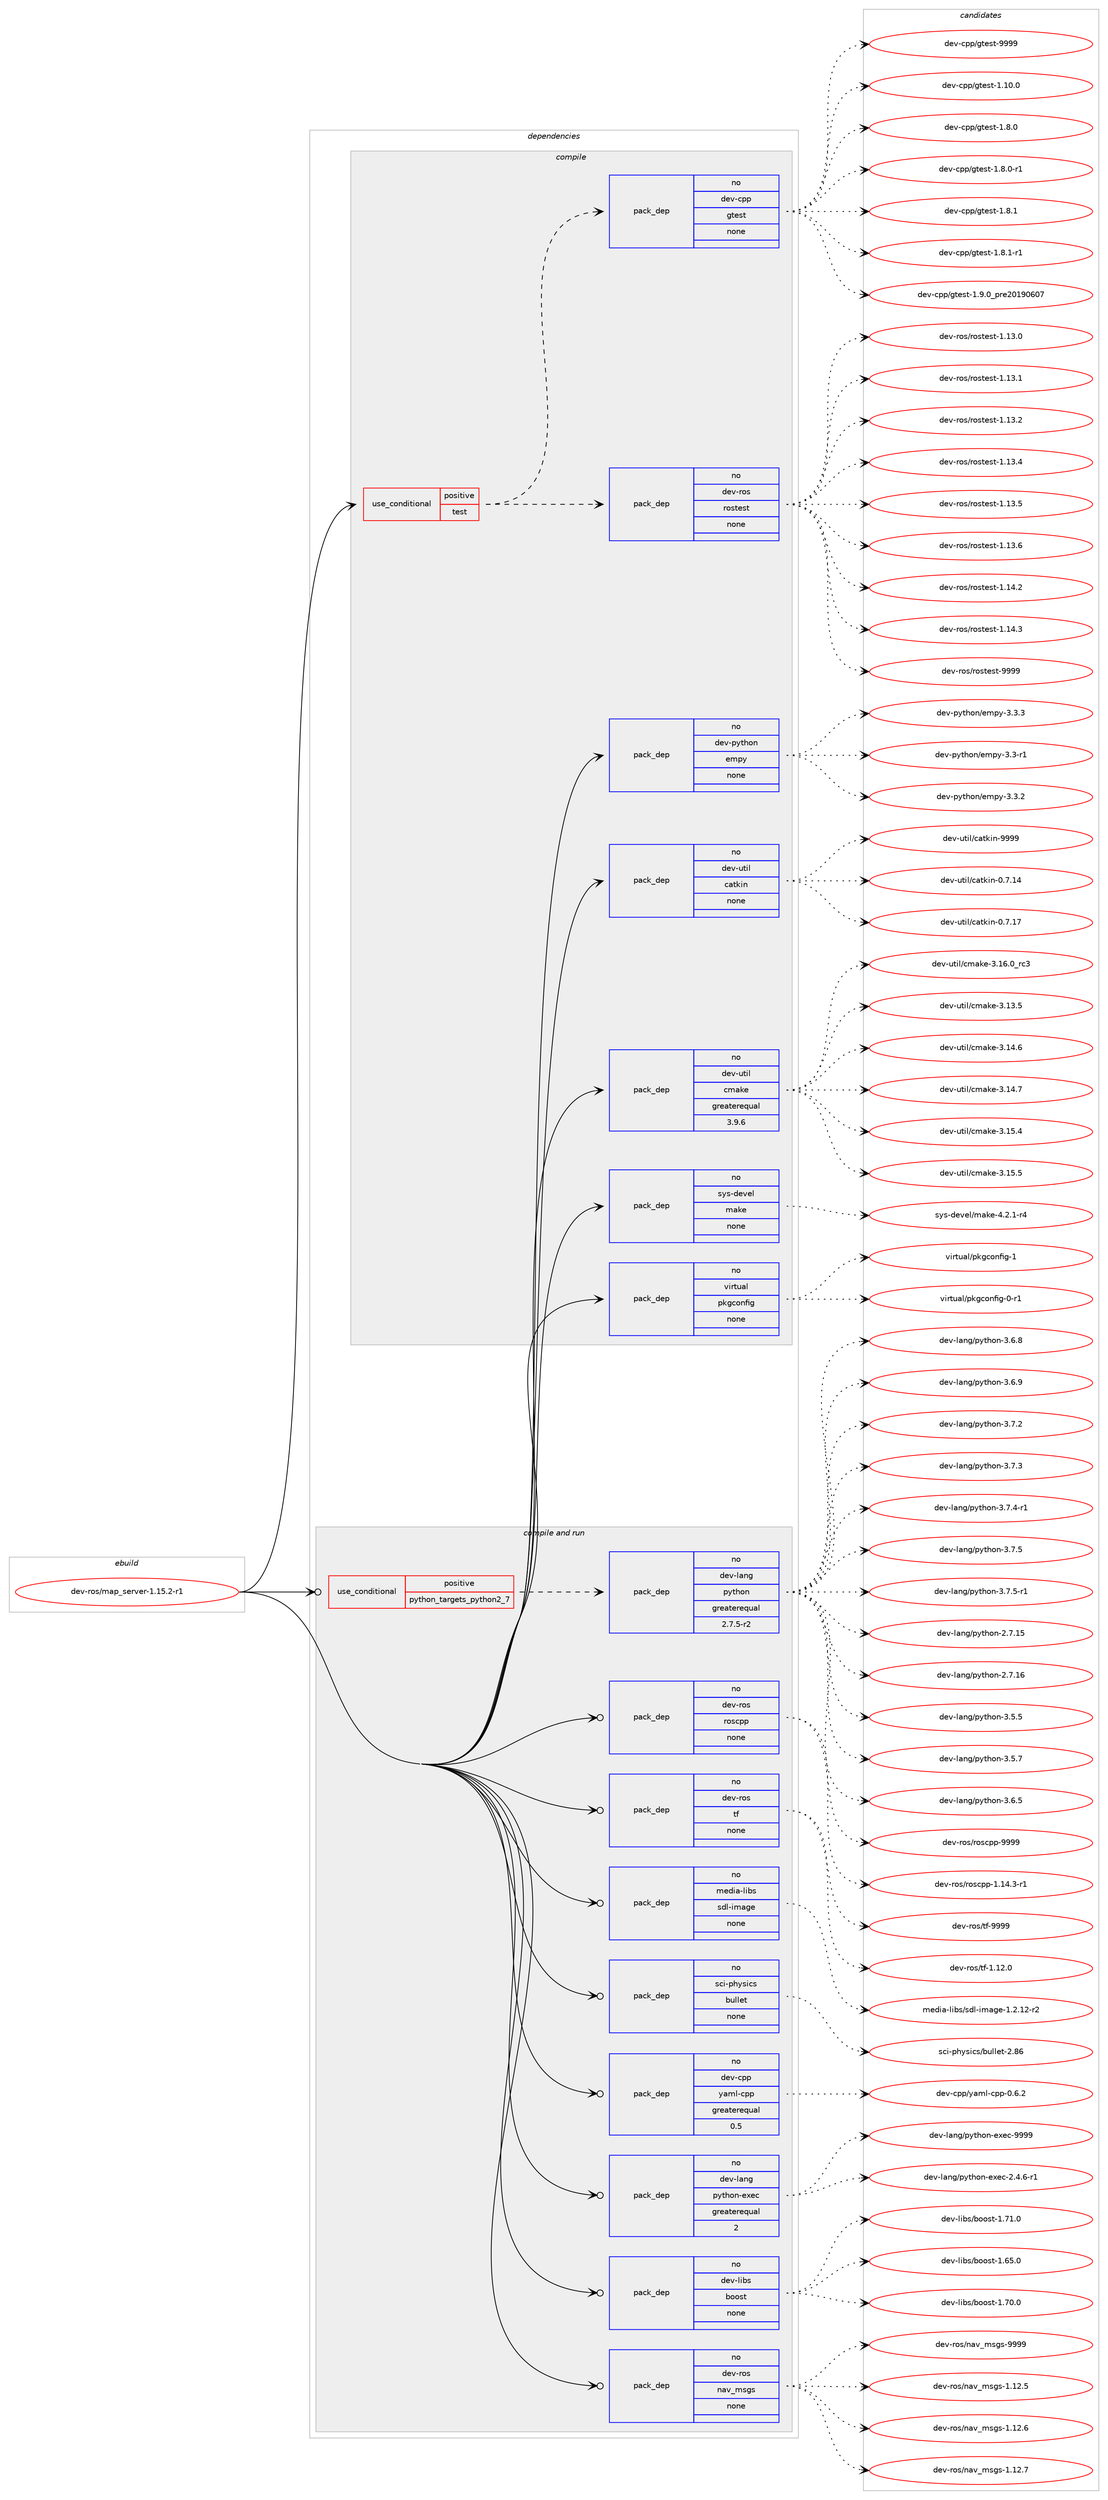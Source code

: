 digraph prolog {

# *************
# Graph options
# *************

newrank=true;
concentrate=true;
compound=true;
graph [rankdir=LR,fontname=Helvetica,fontsize=10,ranksep=1.5];#, ranksep=2.5, nodesep=0.2];
edge  [arrowhead=vee];
node  [fontname=Helvetica,fontsize=10];

# **********
# The ebuild
# **********

subgraph cluster_leftcol {
color=gray;
rank=same;
label=<<i>ebuild</i>>;
id [label="dev-ros/map_server-1.15.2-r1", color=red, width=4, href="../dev-ros/map_server-1.15.2-r1.svg"];
}

# ****************
# The dependencies
# ****************

subgraph cluster_midcol {
color=gray;
label=<<i>dependencies</i>>;
subgraph cluster_compile {
fillcolor="#eeeeee";
style=filled;
label=<<i>compile</i>>;
subgraph cond153737 {
dependency655635 [label=<<TABLE BORDER="0" CELLBORDER="1" CELLSPACING="0" CELLPADDING="4"><TR><TD ROWSPAN="3" CELLPADDING="10">use_conditional</TD></TR><TR><TD>positive</TD></TR><TR><TD>test</TD></TR></TABLE>>, shape=none, color=red];
subgraph pack489992 {
dependency655636 [label=<<TABLE BORDER="0" CELLBORDER="1" CELLSPACING="0" CELLPADDING="4" WIDTH="220"><TR><TD ROWSPAN="6" CELLPADDING="30">pack_dep</TD></TR><TR><TD WIDTH="110">no</TD></TR><TR><TD>dev-ros</TD></TR><TR><TD>rostest</TD></TR><TR><TD>none</TD></TR><TR><TD></TD></TR></TABLE>>, shape=none, color=blue];
}
dependency655635:e -> dependency655636:w [weight=20,style="dashed",arrowhead="vee"];
subgraph pack489993 {
dependency655637 [label=<<TABLE BORDER="0" CELLBORDER="1" CELLSPACING="0" CELLPADDING="4" WIDTH="220"><TR><TD ROWSPAN="6" CELLPADDING="30">pack_dep</TD></TR><TR><TD WIDTH="110">no</TD></TR><TR><TD>dev-cpp</TD></TR><TR><TD>gtest</TD></TR><TR><TD>none</TD></TR><TR><TD></TD></TR></TABLE>>, shape=none, color=blue];
}
dependency655635:e -> dependency655637:w [weight=20,style="dashed",arrowhead="vee"];
}
id:e -> dependency655635:w [weight=20,style="solid",arrowhead="vee"];
subgraph pack489994 {
dependency655638 [label=<<TABLE BORDER="0" CELLBORDER="1" CELLSPACING="0" CELLPADDING="4" WIDTH="220"><TR><TD ROWSPAN="6" CELLPADDING="30">pack_dep</TD></TR><TR><TD WIDTH="110">no</TD></TR><TR><TD>dev-python</TD></TR><TR><TD>empy</TD></TR><TR><TD>none</TD></TR><TR><TD></TD></TR></TABLE>>, shape=none, color=blue];
}
id:e -> dependency655638:w [weight=20,style="solid",arrowhead="vee"];
subgraph pack489995 {
dependency655639 [label=<<TABLE BORDER="0" CELLBORDER="1" CELLSPACING="0" CELLPADDING="4" WIDTH="220"><TR><TD ROWSPAN="6" CELLPADDING="30">pack_dep</TD></TR><TR><TD WIDTH="110">no</TD></TR><TR><TD>dev-util</TD></TR><TR><TD>catkin</TD></TR><TR><TD>none</TD></TR><TR><TD></TD></TR></TABLE>>, shape=none, color=blue];
}
id:e -> dependency655639:w [weight=20,style="solid",arrowhead="vee"];
subgraph pack489996 {
dependency655640 [label=<<TABLE BORDER="0" CELLBORDER="1" CELLSPACING="0" CELLPADDING="4" WIDTH="220"><TR><TD ROWSPAN="6" CELLPADDING="30">pack_dep</TD></TR><TR><TD WIDTH="110">no</TD></TR><TR><TD>dev-util</TD></TR><TR><TD>cmake</TD></TR><TR><TD>greaterequal</TD></TR><TR><TD>3.9.6</TD></TR></TABLE>>, shape=none, color=blue];
}
id:e -> dependency655640:w [weight=20,style="solid",arrowhead="vee"];
subgraph pack489997 {
dependency655641 [label=<<TABLE BORDER="0" CELLBORDER="1" CELLSPACING="0" CELLPADDING="4" WIDTH="220"><TR><TD ROWSPAN="6" CELLPADDING="30">pack_dep</TD></TR><TR><TD WIDTH="110">no</TD></TR><TR><TD>sys-devel</TD></TR><TR><TD>make</TD></TR><TR><TD>none</TD></TR><TR><TD></TD></TR></TABLE>>, shape=none, color=blue];
}
id:e -> dependency655641:w [weight=20,style="solid",arrowhead="vee"];
subgraph pack489998 {
dependency655642 [label=<<TABLE BORDER="0" CELLBORDER="1" CELLSPACING="0" CELLPADDING="4" WIDTH="220"><TR><TD ROWSPAN="6" CELLPADDING="30">pack_dep</TD></TR><TR><TD WIDTH="110">no</TD></TR><TR><TD>virtual</TD></TR><TR><TD>pkgconfig</TD></TR><TR><TD>none</TD></TR><TR><TD></TD></TR></TABLE>>, shape=none, color=blue];
}
id:e -> dependency655642:w [weight=20,style="solid",arrowhead="vee"];
}
subgraph cluster_compileandrun {
fillcolor="#eeeeee";
style=filled;
label=<<i>compile and run</i>>;
subgraph cond153738 {
dependency655643 [label=<<TABLE BORDER="0" CELLBORDER="1" CELLSPACING="0" CELLPADDING="4"><TR><TD ROWSPAN="3" CELLPADDING="10">use_conditional</TD></TR><TR><TD>positive</TD></TR><TR><TD>python_targets_python2_7</TD></TR></TABLE>>, shape=none, color=red];
subgraph pack489999 {
dependency655644 [label=<<TABLE BORDER="0" CELLBORDER="1" CELLSPACING="0" CELLPADDING="4" WIDTH="220"><TR><TD ROWSPAN="6" CELLPADDING="30">pack_dep</TD></TR><TR><TD WIDTH="110">no</TD></TR><TR><TD>dev-lang</TD></TR><TR><TD>python</TD></TR><TR><TD>greaterequal</TD></TR><TR><TD>2.7.5-r2</TD></TR></TABLE>>, shape=none, color=blue];
}
dependency655643:e -> dependency655644:w [weight=20,style="dashed",arrowhead="vee"];
}
id:e -> dependency655643:w [weight=20,style="solid",arrowhead="odotvee"];
subgraph pack490000 {
dependency655645 [label=<<TABLE BORDER="0" CELLBORDER="1" CELLSPACING="0" CELLPADDING="4" WIDTH="220"><TR><TD ROWSPAN="6" CELLPADDING="30">pack_dep</TD></TR><TR><TD WIDTH="110">no</TD></TR><TR><TD>dev-cpp</TD></TR><TR><TD>yaml-cpp</TD></TR><TR><TD>greaterequal</TD></TR><TR><TD>0.5</TD></TR></TABLE>>, shape=none, color=blue];
}
id:e -> dependency655645:w [weight=20,style="solid",arrowhead="odotvee"];
subgraph pack490001 {
dependency655646 [label=<<TABLE BORDER="0" CELLBORDER="1" CELLSPACING="0" CELLPADDING="4" WIDTH="220"><TR><TD ROWSPAN="6" CELLPADDING="30">pack_dep</TD></TR><TR><TD WIDTH="110">no</TD></TR><TR><TD>dev-lang</TD></TR><TR><TD>python-exec</TD></TR><TR><TD>greaterequal</TD></TR><TR><TD>2</TD></TR></TABLE>>, shape=none, color=blue];
}
id:e -> dependency655646:w [weight=20,style="solid",arrowhead="odotvee"];
subgraph pack490002 {
dependency655647 [label=<<TABLE BORDER="0" CELLBORDER="1" CELLSPACING="0" CELLPADDING="4" WIDTH="220"><TR><TD ROWSPAN="6" CELLPADDING="30">pack_dep</TD></TR><TR><TD WIDTH="110">no</TD></TR><TR><TD>dev-libs</TD></TR><TR><TD>boost</TD></TR><TR><TD>none</TD></TR><TR><TD></TD></TR></TABLE>>, shape=none, color=blue];
}
id:e -> dependency655647:w [weight=20,style="solid",arrowhead="odotvee"];
subgraph pack490003 {
dependency655648 [label=<<TABLE BORDER="0" CELLBORDER="1" CELLSPACING="0" CELLPADDING="4" WIDTH="220"><TR><TD ROWSPAN="6" CELLPADDING="30">pack_dep</TD></TR><TR><TD WIDTH="110">no</TD></TR><TR><TD>dev-ros</TD></TR><TR><TD>nav_msgs</TD></TR><TR><TD>none</TD></TR><TR><TD></TD></TR></TABLE>>, shape=none, color=blue];
}
id:e -> dependency655648:w [weight=20,style="solid",arrowhead="odotvee"];
subgraph pack490004 {
dependency655649 [label=<<TABLE BORDER="0" CELLBORDER="1" CELLSPACING="0" CELLPADDING="4" WIDTH="220"><TR><TD ROWSPAN="6" CELLPADDING="30">pack_dep</TD></TR><TR><TD WIDTH="110">no</TD></TR><TR><TD>dev-ros</TD></TR><TR><TD>roscpp</TD></TR><TR><TD>none</TD></TR><TR><TD></TD></TR></TABLE>>, shape=none, color=blue];
}
id:e -> dependency655649:w [weight=20,style="solid",arrowhead="odotvee"];
subgraph pack490005 {
dependency655650 [label=<<TABLE BORDER="0" CELLBORDER="1" CELLSPACING="0" CELLPADDING="4" WIDTH="220"><TR><TD ROWSPAN="6" CELLPADDING="30">pack_dep</TD></TR><TR><TD WIDTH="110">no</TD></TR><TR><TD>dev-ros</TD></TR><TR><TD>tf</TD></TR><TR><TD>none</TD></TR><TR><TD></TD></TR></TABLE>>, shape=none, color=blue];
}
id:e -> dependency655650:w [weight=20,style="solid",arrowhead="odotvee"];
subgraph pack490006 {
dependency655651 [label=<<TABLE BORDER="0" CELLBORDER="1" CELLSPACING="0" CELLPADDING="4" WIDTH="220"><TR><TD ROWSPAN="6" CELLPADDING="30">pack_dep</TD></TR><TR><TD WIDTH="110">no</TD></TR><TR><TD>media-libs</TD></TR><TR><TD>sdl-image</TD></TR><TR><TD>none</TD></TR><TR><TD></TD></TR></TABLE>>, shape=none, color=blue];
}
id:e -> dependency655651:w [weight=20,style="solid",arrowhead="odotvee"];
subgraph pack490007 {
dependency655652 [label=<<TABLE BORDER="0" CELLBORDER="1" CELLSPACING="0" CELLPADDING="4" WIDTH="220"><TR><TD ROWSPAN="6" CELLPADDING="30">pack_dep</TD></TR><TR><TD WIDTH="110">no</TD></TR><TR><TD>sci-physics</TD></TR><TR><TD>bullet</TD></TR><TR><TD>none</TD></TR><TR><TD></TD></TR></TABLE>>, shape=none, color=blue];
}
id:e -> dependency655652:w [weight=20,style="solid",arrowhead="odotvee"];
}
subgraph cluster_run {
fillcolor="#eeeeee";
style=filled;
label=<<i>run</i>>;
}
}

# **************
# The candidates
# **************

subgraph cluster_choices {
rank=same;
color=gray;
label=<<i>candidates</i>>;

subgraph choice489992 {
color=black;
nodesep=1;
choice100101118451141111154711411111511610111511645494649514648 [label="dev-ros/rostest-1.13.0", color=red, width=4,href="../dev-ros/rostest-1.13.0.svg"];
choice100101118451141111154711411111511610111511645494649514649 [label="dev-ros/rostest-1.13.1", color=red, width=4,href="../dev-ros/rostest-1.13.1.svg"];
choice100101118451141111154711411111511610111511645494649514650 [label="dev-ros/rostest-1.13.2", color=red, width=4,href="../dev-ros/rostest-1.13.2.svg"];
choice100101118451141111154711411111511610111511645494649514652 [label="dev-ros/rostest-1.13.4", color=red, width=4,href="../dev-ros/rostest-1.13.4.svg"];
choice100101118451141111154711411111511610111511645494649514653 [label="dev-ros/rostest-1.13.5", color=red, width=4,href="../dev-ros/rostest-1.13.5.svg"];
choice100101118451141111154711411111511610111511645494649514654 [label="dev-ros/rostest-1.13.6", color=red, width=4,href="../dev-ros/rostest-1.13.6.svg"];
choice100101118451141111154711411111511610111511645494649524650 [label="dev-ros/rostest-1.14.2", color=red, width=4,href="../dev-ros/rostest-1.14.2.svg"];
choice100101118451141111154711411111511610111511645494649524651 [label="dev-ros/rostest-1.14.3", color=red, width=4,href="../dev-ros/rostest-1.14.3.svg"];
choice10010111845114111115471141111151161011151164557575757 [label="dev-ros/rostest-9999", color=red, width=4,href="../dev-ros/rostest-9999.svg"];
dependency655636:e -> choice100101118451141111154711411111511610111511645494649514648:w [style=dotted,weight="100"];
dependency655636:e -> choice100101118451141111154711411111511610111511645494649514649:w [style=dotted,weight="100"];
dependency655636:e -> choice100101118451141111154711411111511610111511645494649514650:w [style=dotted,weight="100"];
dependency655636:e -> choice100101118451141111154711411111511610111511645494649514652:w [style=dotted,weight="100"];
dependency655636:e -> choice100101118451141111154711411111511610111511645494649514653:w [style=dotted,weight="100"];
dependency655636:e -> choice100101118451141111154711411111511610111511645494649514654:w [style=dotted,weight="100"];
dependency655636:e -> choice100101118451141111154711411111511610111511645494649524650:w [style=dotted,weight="100"];
dependency655636:e -> choice100101118451141111154711411111511610111511645494649524651:w [style=dotted,weight="100"];
dependency655636:e -> choice10010111845114111115471141111151161011151164557575757:w [style=dotted,weight="100"];
}
subgraph choice489993 {
color=black;
nodesep=1;
choice10010111845991121124710311610111511645494649484648 [label="dev-cpp/gtest-1.10.0", color=red, width=4,href="../dev-cpp/gtest-1.10.0.svg"];
choice100101118459911211247103116101115116454946564648 [label="dev-cpp/gtest-1.8.0", color=red, width=4,href="../dev-cpp/gtest-1.8.0.svg"];
choice1001011184599112112471031161011151164549465646484511449 [label="dev-cpp/gtest-1.8.0-r1", color=red, width=4,href="../dev-cpp/gtest-1.8.0-r1.svg"];
choice100101118459911211247103116101115116454946564649 [label="dev-cpp/gtest-1.8.1", color=red, width=4,href="../dev-cpp/gtest-1.8.1.svg"];
choice1001011184599112112471031161011151164549465646494511449 [label="dev-cpp/gtest-1.8.1-r1", color=red, width=4,href="../dev-cpp/gtest-1.8.1-r1.svg"];
choice100101118459911211247103116101115116454946574648951121141015048495748544855 [label="dev-cpp/gtest-1.9.0_pre20190607", color=red, width=4,href="../dev-cpp/gtest-1.9.0_pre20190607.svg"];
choice1001011184599112112471031161011151164557575757 [label="dev-cpp/gtest-9999", color=red, width=4,href="../dev-cpp/gtest-9999.svg"];
dependency655637:e -> choice10010111845991121124710311610111511645494649484648:w [style=dotted,weight="100"];
dependency655637:e -> choice100101118459911211247103116101115116454946564648:w [style=dotted,weight="100"];
dependency655637:e -> choice1001011184599112112471031161011151164549465646484511449:w [style=dotted,weight="100"];
dependency655637:e -> choice100101118459911211247103116101115116454946564649:w [style=dotted,weight="100"];
dependency655637:e -> choice1001011184599112112471031161011151164549465646494511449:w [style=dotted,weight="100"];
dependency655637:e -> choice100101118459911211247103116101115116454946574648951121141015048495748544855:w [style=dotted,weight="100"];
dependency655637:e -> choice1001011184599112112471031161011151164557575757:w [style=dotted,weight="100"];
}
subgraph choice489994 {
color=black;
nodesep=1;
choice1001011184511212111610411111047101109112121455146514511449 [label="dev-python/empy-3.3-r1", color=red, width=4,href="../dev-python/empy-3.3-r1.svg"];
choice1001011184511212111610411111047101109112121455146514650 [label="dev-python/empy-3.3.2", color=red, width=4,href="../dev-python/empy-3.3.2.svg"];
choice1001011184511212111610411111047101109112121455146514651 [label="dev-python/empy-3.3.3", color=red, width=4,href="../dev-python/empy-3.3.3.svg"];
dependency655638:e -> choice1001011184511212111610411111047101109112121455146514511449:w [style=dotted,weight="100"];
dependency655638:e -> choice1001011184511212111610411111047101109112121455146514650:w [style=dotted,weight="100"];
dependency655638:e -> choice1001011184511212111610411111047101109112121455146514651:w [style=dotted,weight="100"];
}
subgraph choice489995 {
color=black;
nodesep=1;
choice1001011184511711610510847999711610710511045484655464952 [label="dev-util/catkin-0.7.14", color=red, width=4,href="../dev-util/catkin-0.7.14.svg"];
choice1001011184511711610510847999711610710511045484655464955 [label="dev-util/catkin-0.7.17", color=red, width=4,href="../dev-util/catkin-0.7.17.svg"];
choice100101118451171161051084799971161071051104557575757 [label="dev-util/catkin-9999", color=red, width=4,href="../dev-util/catkin-9999.svg"];
dependency655639:e -> choice1001011184511711610510847999711610710511045484655464952:w [style=dotted,weight="100"];
dependency655639:e -> choice1001011184511711610510847999711610710511045484655464955:w [style=dotted,weight="100"];
dependency655639:e -> choice100101118451171161051084799971161071051104557575757:w [style=dotted,weight="100"];
}
subgraph choice489996 {
color=black;
nodesep=1;
choice1001011184511711610510847991099710710145514649514653 [label="dev-util/cmake-3.13.5", color=red, width=4,href="../dev-util/cmake-3.13.5.svg"];
choice1001011184511711610510847991099710710145514649524654 [label="dev-util/cmake-3.14.6", color=red, width=4,href="../dev-util/cmake-3.14.6.svg"];
choice1001011184511711610510847991099710710145514649524655 [label="dev-util/cmake-3.14.7", color=red, width=4,href="../dev-util/cmake-3.14.7.svg"];
choice1001011184511711610510847991099710710145514649534652 [label="dev-util/cmake-3.15.4", color=red, width=4,href="../dev-util/cmake-3.15.4.svg"];
choice1001011184511711610510847991099710710145514649534653 [label="dev-util/cmake-3.15.5", color=red, width=4,href="../dev-util/cmake-3.15.5.svg"];
choice1001011184511711610510847991099710710145514649544648951149951 [label="dev-util/cmake-3.16.0_rc3", color=red, width=4,href="../dev-util/cmake-3.16.0_rc3.svg"];
dependency655640:e -> choice1001011184511711610510847991099710710145514649514653:w [style=dotted,weight="100"];
dependency655640:e -> choice1001011184511711610510847991099710710145514649524654:w [style=dotted,weight="100"];
dependency655640:e -> choice1001011184511711610510847991099710710145514649524655:w [style=dotted,weight="100"];
dependency655640:e -> choice1001011184511711610510847991099710710145514649534652:w [style=dotted,weight="100"];
dependency655640:e -> choice1001011184511711610510847991099710710145514649534653:w [style=dotted,weight="100"];
dependency655640:e -> choice1001011184511711610510847991099710710145514649544648951149951:w [style=dotted,weight="100"];
}
subgraph choice489997 {
color=black;
nodesep=1;
choice1151211154510010111810110847109971071014552465046494511452 [label="sys-devel/make-4.2.1-r4", color=red, width=4,href="../sys-devel/make-4.2.1-r4.svg"];
dependency655641:e -> choice1151211154510010111810110847109971071014552465046494511452:w [style=dotted,weight="100"];
}
subgraph choice489998 {
color=black;
nodesep=1;
choice11810511411611797108471121071039911111010210510345484511449 [label="virtual/pkgconfig-0-r1", color=red, width=4,href="../virtual/pkgconfig-0-r1.svg"];
choice1181051141161179710847112107103991111101021051034549 [label="virtual/pkgconfig-1", color=red, width=4,href="../virtual/pkgconfig-1.svg"];
dependency655642:e -> choice11810511411611797108471121071039911111010210510345484511449:w [style=dotted,weight="100"];
dependency655642:e -> choice1181051141161179710847112107103991111101021051034549:w [style=dotted,weight="100"];
}
subgraph choice489999 {
color=black;
nodesep=1;
choice10010111845108971101034711212111610411111045504655464953 [label="dev-lang/python-2.7.15", color=red, width=4,href="../dev-lang/python-2.7.15.svg"];
choice10010111845108971101034711212111610411111045504655464954 [label="dev-lang/python-2.7.16", color=red, width=4,href="../dev-lang/python-2.7.16.svg"];
choice100101118451089711010347112121116104111110455146534653 [label="dev-lang/python-3.5.5", color=red, width=4,href="../dev-lang/python-3.5.5.svg"];
choice100101118451089711010347112121116104111110455146534655 [label="dev-lang/python-3.5.7", color=red, width=4,href="../dev-lang/python-3.5.7.svg"];
choice100101118451089711010347112121116104111110455146544653 [label="dev-lang/python-3.6.5", color=red, width=4,href="../dev-lang/python-3.6.5.svg"];
choice100101118451089711010347112121116104111110455146544656 [label="dev-lang/python-3.6.8", color=red, width=4,href="../dev-lang/python-3.6.8.svg"];
choice100101118451089711010347112121116104111110455146544657 [label="dev-lang/python-3.6.9", color=red, width=4,href="../dev-lang/python-3.6.9.svg"];
choice100101118451089711010347112121116104111110455146554650 [label="dev-lang/python-3.7.2", color=red, width=4,href="../dev-lang/python-3.7.2.svg"];
choice100101118451089711010347112121116104111110455146554651 [label="dev-lang/python-3.7.3", color=red, width=4,href="../dev-lang/python-3.7.3.svg"];
choice1001011184510897110103471121211161041111104551465546524511449 [label="dev-lang/python-3.7.4-r1", color=red, width=4,href="../dev-lang/python-3.7.4-r1.svg"];
choice100101118451089711010347112121116104111110455146554653 [label="dev-lang/python-3.7.5", color=red, width=4,href="../dev-lang/python-3.7.5.svg"];
choice1001011184510897110103471121211161041111104551465546534511449 [label="dev-lang/python-3.7.5-r1", color=red, width=4,href="../dev-lang/python-3.7.5-r1.svg"];
dependency655644:e -> choice10010111845108971101034711212111610411111045504655464953:w [style=dotted,weight="100"];
dependency655644:e -> choice10010111845108971101034711212111610411111045504655464954:w [style=dotted,weight="100"];
dependency655644:e -> choice100101118451089711010347112121116104111110455146534653:w [style=dotted,weight="100"];
dependency655644:e -> choice100101118451089711010347112121116104111110455146534655:w [style=dotted,weight="100"];
dependency655644:e -> choice100101118451089711010347112121116104111110455146544653:w [style=dotted,weight="100"];
dependency655644:e -> choice100101118451089711010347112121116104111110455146544656:w [style=dotted,weight="100"];
dependency655644:e -> choice100101118451089711010347112121116104111110455146544657:w [style=dotted,weight="100"];
dependency655644:e -> choice100101118451089711010347112121116104111110455146554650:w [style=dotted,weight="100"];
dependency655644:e -> choice100101118451089711010347112121116104111110455146554651:w [style=dotted,weight="100"];
dependency655644:e -> choice1001011184510897110103471121211161041111104551465546524511449:w [style=dotted,weight="100"];
dependency655644:e -> choice100101118451089711010347112121116104111110455146554653:w [style=dotted,weight="100"];
dependency655644:e -> choice1001011184510897110103471121211161041111104551465546534511449:w [style=dotted,weight="100"];
}
subgraph choice490000 {
color=black;
nodesep=1;
choice100101118459911211247121971091084599112112454846544650 [label="dev-cpp/yaml-cpp-0.6.2", color=red, width=4,href="../dev-cpp/yaml-cpp-0.6.2.svg"];
dependency655645:e -> choice100101118459911211247121971091084599112112454846544650:w [style=dotted,weight="100"];
}
subgraph choice490001 {
color=black;
nodesep=1;
choice10010111845108971101034711212111610411111045101120101994550465246544511449 [label="dev-lang/python-exec-2.4.6-r1", color=red, width=4,href="../dev-lang/python-exec-2.4.6-r1.svg"];
choice10010111845108971101034711212111610411111045101120101994557575757 [label="dev-lang/python-exec-9999", color=red, width=4,href="../dev-lang/python-exec-9999.svg"];
dependency655646:e -> choice10010111845108971101034711212111610411111045101120101994550465246544511449:w [style=dotted,weight="100"];
dependency655646:e -> choice10010111845108971101034711212111610411111045101120101994557575757:w [style=dotted,weight="100"];
}
subgraph choice490002 {
color=black;
nodesep=1;
choice1001011184510810598115479811111111511645494654534648 [label="dev-libs/boost-1.65.0", color=red, width=4,href="../dev-libs/boost-1.65.0.svg"];
choice1001011184510810598115479811111111511645494655484648 [label="dev-libs/boost-1.70.0", color=red, width=4,href="../dev-libs/boost-1.70.0.svg"];
choice1001011184510810598115479811111111511645494655494648 [label="dev-libs/boost-1.71.0", color=red, width=4,href="../dev-libs/boost-1.71.0.svg"];
dependency655647:e -> choice1001011184510810598115479811111111511645494654534648:w [style=dotted,weight="100"];
dependency655647:e -> choice1001011184510810598115479811111111511645494655484648:w [style=dotted,weight="100"];
dependency655647:e -> choice1001011184510810598115479811111111511645494655494648:w [style=dotted,weight="100"];
}
subgraph choice490003 {
color=black;
nodesep=1;
choice1001011184511411111547110971189510911510311545494649504653 [label="dev-ros/nav_msgs-1.12.5", color=red, width=4,href="../dev-ros/nav_msgs-1.12.5.svg"];
choice1001011184511411111547110971189510911510311545494649504654 [label="dev-ros/nav_msgs-1.12.6", color=red, width=4,href="../dev-ros/nav_msgs-1.12.6.svg"];
choice1001011184511411111547110971189510911510311545494649504655 [label="dev-ros/nav_msgs-1.12.7", color=red, width=4,href="../dev-ros/nav_msgs-1.12.7.svg"];
choice100101118451141111154711097118951091151031154557575757 [label="dev-ros/nav_msgs-9999", color=red, width=4,href="../dev-ros/nav_msgs-9999.svg"];
dependency655648:e -> choice1001011184511411111547110971189510911510311545494649504653:w [style=dotted,weight="100"];
dependency655648:e -> choice1001011184511411111547110971189510911510311545494649504654:w [style=dotted,weight="100"];
dependency655648:e -> choice1001011184511411111547110971189510911510311545494649504655:w [style=dotted,weight="100"];
dependency655648:e -> choice100101118451141111154711097118951091151031154557575757:w [style=dotted,weight="100"];
}
subgraph choice490004 {
color=black;
nodesep=1;
choice100101118451141111154711411111599112112454946495246514511449 [label="dev-ros/roscpp-1.14.3-r1", color=red, width=4,href="../dev-ros/roscpp-1.14.3-r1.svg"];
choice1001011184511411111547114111115991121124557575757 [label="dev-ros/roscpp-9999", color=red, width=4,href="../dev-ros/roscpp-9999.svg"];
dependency655649:e -> choice100101118451141111154711411111599112112454946495246514511449:w [style=dotted,weight="100"];
dependency655649:e -> choice1001011184511411111547114111115991121124557575757:w [style=dotted,weight="100"];
}
subgraph choice490005 {
color=black;
nodesep=1;
choice100101118451141111154711610245494649504648 [label="dev-ros/tf-1.12.0", color=red, width=4,href="../dev-ros/tf-1.12.0.svg"];
choice10010111845114111115471161024557575757 [label="dev-ros/tf-9999", color=red, width=4,href="../dev-ros/tf-9999.svg"];
dependency655650:e -> choice100101118451141111154711610245494649504648:w [style=dotted,weight="100"];
dependency655650:e -> choice10010111845114111115471161024557575757:w [style=dotted,weight="100"];
}
subgraph choice490006 {
color=black;
nodesep=1;
choice109101100105974510810598115471151001084510510997103101454946504649504511450 [label="media-libs/sdl-image-1.2.12-r2", color=red, width=4,href="../media-libs/sdl-image-1.2.12-r2.svg"];
dependency655651:e -> choice109101100105974510810598115471151001084510510997103101454946504649504511450:w [style=dotted,weight="100"];
}
subgraph choice490007 {
color=black;
nodesep=1;
choice11599105451121041211151059911547981171081081011164550465654 [label="sci-physics/bullet-2.86", color=red, width=4,href="../sci-physics/bullet-2.86.svg"];
dependency655652:e -> choice11599105451121041211151059911547981171081081011164550465654:w [style=dotted,weight="100"];
}
}

}

